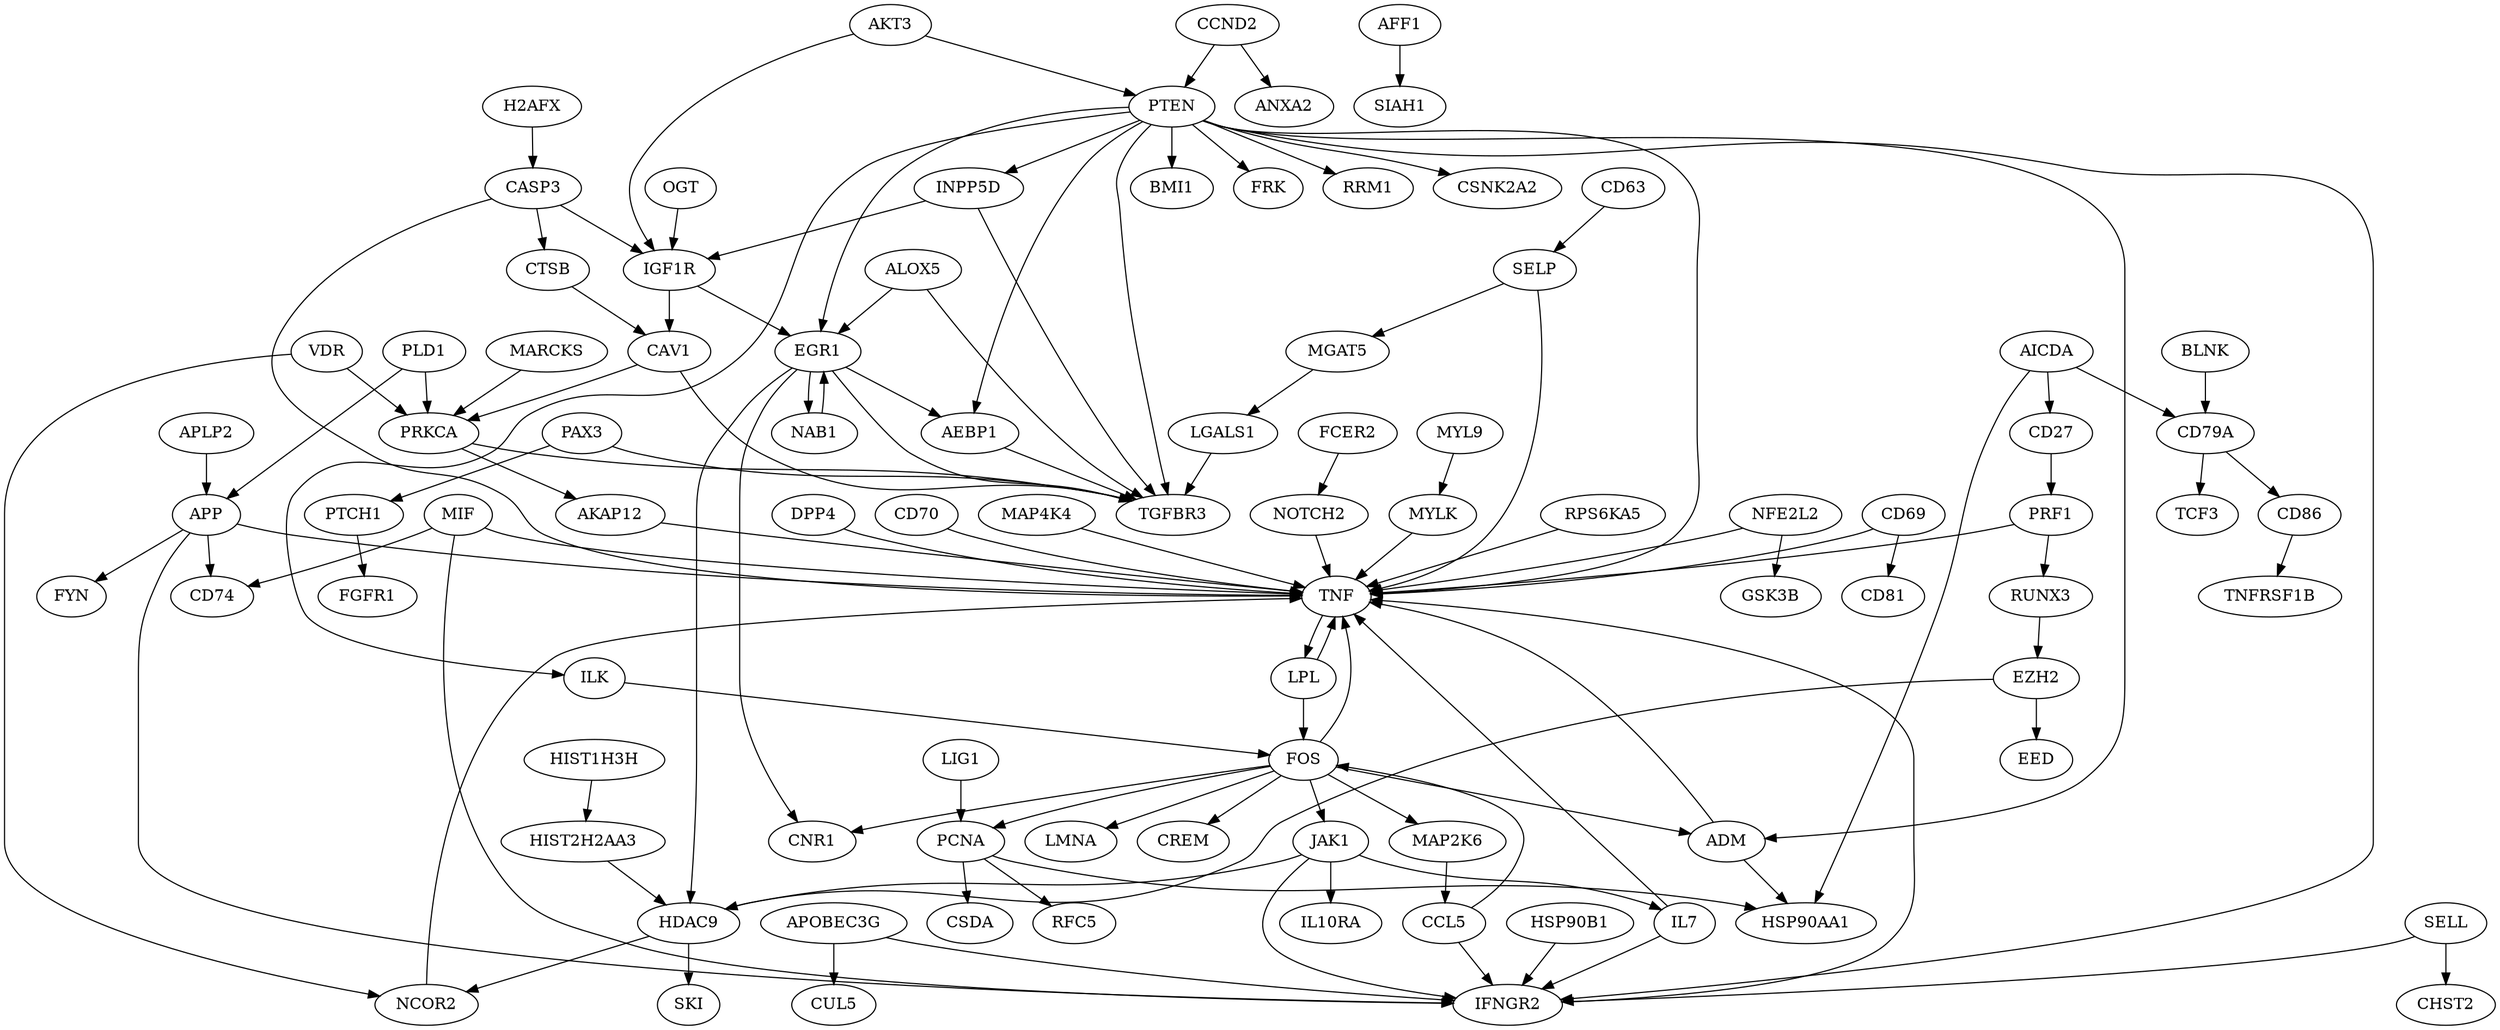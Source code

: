 digraph {
	graph [bb="0,0,2037,900"];
	node [label="\N"];
	PLD1	[height=0.5,
		pos="919,594",
		width=1.011];
	PRKCA	[height=0.5,
		pos="299,522",
		width=1.2277];
	PLD1 -> PRKCA	[pos="e,340.9,527.73 883.89,589.04 780.09,577.32 474.27,542.79 351.19,528.89"];
	APP	[height=0.5,
		pos="1601,450",
		width=0.83048];
	PLD1 -> APP	[pos="e,1578.2,461.92 954.16,588.92 1052.1,576.96 1335.9,538.33 1562,468 1564.3,467.3 1566.6,466.5 1568.9,465.65"];
	TGFBR3	[height=0.5,
		pos="445,450",
		width=1.3902];
	PRKCA -> TGFBR3	[pos="e,416.16,464.83 326.46,507.83 349.17,496.95 381.66,481.37 406.89,469.27"];
	AKAP12	[height=0.5,
		pos="329,450",
		width=1.336];
	PRKCA -> AKAP12	[pos="e,321.6,468.28 306.26,504.05 309.68,496.09 313.82,486.41 317.64,477.51"];
	TNF	[height=0.5,
		pos="1086,378",
		width=0.84854];
	APP -> TNF	[pos="e,1113.6,385.71 1578.7,437.85 1573.4,435.57 1567.6,433.43 1562,432 1390.8,388.13 1340.7,422.41 1166,396 1152,393.89 1136.8,390.84 \
1123.4,387.91"];
	CD74	[height=0.5,
		pos="1635,378",
		width=1.011];
	APP -> CD74	[pos="e,1626.8,395.96 1609.1,432.41 1613,424.25 1617.9,414.22 1622.3,405.07"];
	IFNGR2	[height=0.5,
		pos="1439,18",
		width=1.336];
	APP -> IFNGR2	[pos="e,1484,24.367 1596.5,431.95 1594.1,421.63 1591.2,408.15 1590,396 1588.4,380.08 1588.4,375.92 1590,360 1603.2,230.6 1721.5,174.94 \
1642,72 1624,48.71 1547.9,33.706 1494.1,25.806"];
	FYN	[height=0.5,
		pos="1512,378",
		width=0.84854];
	APP -> FYN	[pos="e,1529.5,392.8 1583.4,435.17 1570.4,424.91 1552.4,410.77 1537.7,399.24"];
	PTCH1	[height=0.5,
		pos="181,450",
		width=1.2096];
	FGFR1	[height=0.5,
		pos="181,378",
		width=1.2096];
	PTCH1 -> FGFR1	[pos="e,181,396.1 181,431.7 181,423.98 181,414.71 181,406.11"];
	TCF3	[height=0.5,
		pos="1884,450",
		width=0.99297];
	NFE2L2	[height=0.5,
		pos="1322,450",
		width=1.3721];
	NFE2L2 -> TNF	[pos="e,1112.7,386.91 1284.9,437.99 1240.4,424.8 1166.5,402.88 1122.4,389.8"];
	GSK3B	[height=0.5,
		pos="1219,378",
		width=1.2277];
	NFE2L2 -> GSK3B	[pos="e,1241,393.92 1299.7,433.81 1285,423.84 1265.6,410.66 1249.5,399.73"];
	LPL	[height=0.5,
		pos="1025,306",
		width=0.79437];
	TNF -> LPL	[pos="e,1033.4,323.26 1068.4,363.17 1059.3,354.12 1048.5,342.03 1039.8,331.39"];
	LIG1	[height=0.5,
		pos="1239,234",
		width=0.92075];
	PCNA	[height=0.5,
		pos="1239,162",
		width=1.0652];
	LIG1 -> PCNA	[pos="e,1239,180.1 1239,215.7 1239,207.98 1239,198.71 1239,190.11"];
	HSP90AA1	[height=0.5,
		pos="1571,90",
		width=1.7151];
	PCNA -> HSP90AA1	[pos="e,1522.5,101.23 1273.3,153.77 1329.8,141.85 1443.2,117.94 1512.6,103.31"];
	CSDA	[height=0.5,
		pos="1285,90",
		width=1.0471];
	PCNA -> CSDA	[pos="e,1274.2,107.47 1249.9,144.41 1255.5,135.95 1262.3,125.49 1268.5,116.08"];
	RFC5	[height=0.5,
		pos="1193,90",
		width=1.011];
	PCNA -> RFC5	[pos="e,1203.8,107.47 1228.1,144.41 1222.5,135.95 1215.7,125.49 1209.5,116.08"];
	APOBEC3G	[height=0.5,
		pos="766,90",
		width=1.7873];
	APOBEC3G -> IFNGR2	[pos="e,1391.4,20.987 811.99,77.403 821.22,75.368 830.89,73.443 840,72 1037.1,40.794 1273.8,26.642 1381.1,21.473"];
	CUL5	[height=0.5,
		pos="766,18",
		width=1.0291];
	APOBEC3G -> CUL5	[pos="e,766,36.104 766,71.697 766,63.983 766,54.712 766,46.112"];
	IFNGR2 -> TNF	[pos="e,1112,368.41 1450,35.752 1460.6,54.166 1473.4,84.282 1462,108 1392.1,252.9 1201.2,335.8 1121.6,364.96"];
	SELL	[height=0.5,
		pos="1881,90",
		width=0.99297];
	SELL -> IFNGR2	[pos="e,1485.7,22.376 1853.2,78.501 1846.1,76.085 1838.3,73.722 1831,72 1713.7,44.399 1573,29.733 1496.1,23.239"];
	CHST2	[height=0.5,
		pos="1881,18",
		width=1.2096];
	SELL -> CHST2	[pos="e,1881,36.104 1881,71.697 1881,63.983 1881,54.712 1881,46.112"];
	RUNX3	[height=0.5,
		pos="1418,378",
		width=1.2638];
	EZH2	[height=0.5,
		pos="1519,306",
		width=1.0471];
	RUNX3 -> EZH2	[pos="e,1498.5,321.21 1439.9,361.81 1454.6,351.63 1474.1,338.12 1490.1,327.06"];
	HDAC9	[height=0.5,
		pos="448,90",
		width=1.2457];
	EZH2 -> HDAC9	[pos="e,491.95,93.75 1482.2,301.58 1421.8,295.37 1298.2,280.22 1197,252 1114,228.87 1089.6,226.46 1017,180 997.41,167.46 1000.2,153.68 \
979,144 936.34,124.49 628.75,102.67 502.19,94.414"];
	EED	[height=0.5,
		pos="1519,234",
		width=0.88464];
	EZH2 -> EED	[pos="e,1519,252.1 1519,287.7 1519,279.98 1519,270.71 1519,262.11"];
	HIST1H3H	[height=0.5,
		pos="438,234",
		width=1.7151];
	HIST2H2AA3	[height=0.5,
		pos="448,162",
		width=2.004];
	HIST1H3H -> HIST2H2AA3	[pos="e,445.56,180.1 440.47,215.7 441.57,207.98 442.9,198.71 444.13,190.11"];
	HIST2H2AA3 -> HDAC9	[pos="e,448,108.1 448,143.7 448,135.98 448,126.71 448,118.11"];
	LMNA	[height=0.5,
		pos="673,162",
		width=1.1193];
	NCOR2	[height=0.5,
		pos="348,18",
		width=1.2638];
	NCOR2 -> TNF	[pos="e,1055.4,376.5 343.29,35.977 332.64,78.404 311.73,190.08 367,252 458.07,354.03 906.82,372.87 1045.3,376.27"];
	H2AFX	[height=0.5,
		pos="171,810",
		width=1.2096];
	CASP3	[height=0.5,
		pos="172,738",
		width=1.1735];
	H2AFX -> CASP3	[pos="e,171.76,756.1 171.25,791.7 171.36,783.98 171.49,774.71 171.61,766.11"];
	CASP3 -> TNF	[pos="e,1055.4,379.77 155.18,721.12 127.41,692.88 76.731,631.64 95,576 107.4,538.25 116.76,528.56 148,504 180.57,478.39 199.28,490.62 \
234,468 253.49,455.3 250.68,441.31 272,432 343.21,400.91 890.53,384.17 1045.3,380.03"];
	CTSB	[height=0.5,
		pos="209,666",
		width=1.011];
	CASP3 -> CTSB	[pos="e,200.13,683.79 180.96,720.05 185.27,711.89 190.55,701.91 195.35,692.82"];
	IGF1R	[height=0.5,
		pos="321,666",
		width=1.1193];
	CASP3 -> IGF1R	[pos="e,294.35,679.52 199.33,724.16 223.42,712.84 258.7,696.27 285.07,683.88"];
	IL7	[height=0.5,
		pos="1112,90",
		width=0.75];
	IL7 -> TNF	[pos="e,1087.5,359.97 1110.4,108.31 1106.1,156.31 1093.8,291.44 1088.5,349.7"];
	IL7 -> IFNGR2	[pos="e,1393.2,23.595 1132.6,78.163 1137.5,75.87 1142.9,73.648 1148,72 1227.6,46.455 1323.6,31.97 1382.9,24.807"];
	ILK	[height=0.5,
		pos="768,306",
		width=0.75];
	FOS	[height=0.5,
		pos="919,234",
		width=0.84854];
	ILK -> FOS	[pos="e,895.42,245.93 789.63,294.97 814.84,283.29 856.75,263.86 886.02,250.29"];
	FOS -> TNF	[pos="e,1086.1,359.73 946.53,241.87 983.69,251.66 1047.1,270.42 1063,288 1078.2,304.77 1083.6,330.26 1085.4,349.67"];
	FOS -> PCNA	[pos="e,1204.9,170.47 947.12,226.85 1003,214.63 1128.2,187.23 1195.1,172.61"];
	FOS -> LMNA	[pos="e,703.57,173.74 891.25,226.09 853.13,216.46 782.51,198.14 723,180 719.84,179.04 716.58,178.01 713.32,176.95"];
	MAP2K6	[height=0.5,
		pos="919,162",
		width=1.4263];
	FOS -> MAP2K6	[pos="e,919,180.1 919,215.7 919,207.98 919,198.71 919,190.11"];
	CNR1	[height=0.5,
		pos="576,162",
		width=1.0652];
	FOS -> CNR1	[pos="e,604.7,174.02 889.34,229.3 835.78,222.25 719.57,205.33 624,180 620.84,179.16 617.59,178.21 614.34,177.2"];
	ADM	[height=0.5,
		pos="1536,162",
		width=0.93881];
	FOS -> ADM	[pos="e,1503.2,166.72 948.76,229.62 1049.1,218.24 1375.4,181.22 1493.1,167.86"];
	JAK1	[height=0.5,
		pos="1059,162",
		width=0.92075];
	FOS -> JAK1	[pos="e,1035.2,174.92 941.49,221.75 964.35,210.33 1000,192.5 1026,179.48"];
	CREM	[height=0.5,
		pos="772,162",
		width=1.1193];
	FOS -> CREM	[pos="e,798.54,175.64 896.03,222.06 872.41,210.81 835.3,193.14 807.82,180.06"];
	ANXA2	[height=0.5,
		pos="714,810",
		width=1.2096];
	TNFRSF1B	[height=0.5,
		pos="1974,378",
		width=1.7512];
	CCL5	[height=0.5,
		pos="885,90",
		width=1.011];
	CCL5 -> IFNGR2	[pos="e,1390.9,19.902 911.77,77.599 917.69,75.445 923.99,73.424 930,72 1090.4,34.032 1285.6,23.26 1380.9,20.206"];
	CCL5 -> FOS	[pos="e,897.83,220.94 873.55,107.23 862.21,125.45 848.02,155.64 859,180 865.39,194.17 877.65,206.08 889.43,214.99"];
	BMI1	[height=0.5,
		pos="615,738",
		width=1.011];
	MAP2K6 -> CCL5	[pos="e,893.15,107.79 910.77,144.05 906.8,135.89 901.96,125.91 897.54,116.82"];
	CD27	[height=0.5,
		pos="1517,522",
		width=1.011];
	PRF1	[height=0.5,
		pos="1517,450",
		width=1.011];
	CD27 -> PRF1	[pos="e,1517,468.1 1517,503.7 1517,495.98 1517,486.71 1517,478.11"];
	PRF1 -> TNF	[pos="e,1114,385.61 1490.1,437.85 1483.9,435.62 1477.3,433.51 1471,432 1338.3,400.12 1300.7,418.21 1166,396 1152.2,393.72 1137.1,390.66 \
1123.8,387.77"];
	PRF1 -> RUNX3	[pos="e,1439.4,394.11 1497,434.83 1482.9,424.86 1463.7,411.33 1447.8,400.09"];
	CCND2	[height=0.5,
		pos="714,882",
		width=1.2638];
	CCND2 -> ANXA2	[pos="e,714,828.1 714,863.7 714,855.98 714,846.71 714,838.11"];
	PTEN	[height=0.5,
		pos="615,810",
		width=1.0471];
	CCND2 -> PTEN	[pos="e,635.42,825.44 692.52,865.81 678.22,855.7 659.27,842.3 643.69,831.28"];
	PTEN -> TNF	[pos="e,1055.3,378.3 642.89,797.49 648.79,795.4 655.04,793.43 661,792 727.8,775.98 922.35,807.32 968,756 978.63,744.05 973.98,734.84 968,\
720 955.54,689.1 786.07,524.75 760,504 735.67,484.63 715.32,495.06 700,468 692.12,454.08 689.48,444.06 700,432 744.48,381 955.21,\
377.34 1045.2,378.18"];
	PTEN -> IFNGR2	[pos="e,1485.7,22.889 642.34,797.38 648.38,795.24 654.83,793.28 661,792 949.97,732.18 1030.9,790.28 1324,756 1545.1,730.14 1817,889.65 \
1817,667 1817,667 1817,667 1817,161 1817,93.163 1755.1,99.297 1693,72 1628.8,43.791 1548.8,30.293 1495.9,24.044"];
	PTEN -> ILK	[pos="e,740.93,306.81 577.14,808.32 475.88,805.98 201.05,796.02 121,756 72.621,731.82 38,721.09 38,667 38,667 38,667 38,449 38,392.74 \
76.895,383.51 128,360 236.4,310.13 610.93,306.6 730.79,306.79"];
	PTEN -> BMI1	[pos="e,615,756.1 615,791.7 615,783.98 615,774.71 615,766.11"];
	FRK	[height=0.5,
		pos="700,738",
		width=0.84854];
	PTEN -> FRK	[pos="e,682.87,753.11 633.03,794.15 645.21,784.12 661.47,770.73 674.92,759.65"];
	EGR1	[height=0.5,
		pos="513,594",
		width=1.0471];
	PTEN -> EGR1	[pos="e,511.3,612.03 587.46,797.41 570.12,788.63 548.85,774.85 537,756 511.09,714.76 509.19,656.08 510.71,622.13"];
	PTEN -> TGFBR3	[pos="e,444.03,468.23 584.52,798.96 563.25,790.54 535.61,776.54 518,756 447.93,674.25 442.55,536.8 443.74,478.49"];
	AEBP1	[height=0.5,
		pos="688,522",
		width=1.1916];
	PTEN -> AEBP1	[pos="e,673.8,539.45 596.96,793.83 586.93,784.17 575.41,770.73 570,756 564.48,740.98 565.73,735.42 570,720 588.99,651.34 638.95,582.56 \
667.4,547.27"];
	PTEN -> ADM	[pos="e,1552.1,177.97 642.34,797.41 648.39,795.27 654.83,793.3 661,792 918.08,737.89 997.91,826.43 1251,756 1450.6,700.47 1506.2,674.17 \
1664,540 1704.9,505.24 1730.9,484.09 1718,432 1691.9,326.67 1602.2,227.69 1559.3,185.03"];
	INPP5D	[height=0.5,
		pos="399,738",
		width=1.336];
	PTEN -> INPP5D	[pos="e,434.35,750.46 584.51,799.12 547.91,787.26 486.2,767.26 444.08,753.61"];
	RRM1	[height=0.5,
		pos="788,738",
		width=1.1013];
	PTEN -> RRM1	[pos="e,759.41,750.57 642.8,797.75 671.79,786.02 717.46,767.54 749.82,754.45"];
	CSNK2A2	[height=0.5,
		pos="902,738",
		width=1.5707];
	PTEN -> CSNK2A2	[pos="e,860.47,750.22 642.99,797.88 648.89,795.76 655.11,793.68 661,792 737.78,770.1 759.24,774.11 837,756 841.4,754.98 845.96,753.87 \
850.52,752.74"];
	SKI	[height=0.5,
		pos="448,18",
		width=0.75827];
	EGR1 -> CNR1	[pos="e,568.85,179.85 514.98,575.98 517.89,549.36 523,496.23 523,451 523,451 523,451 523,377 523,307.64 549.56,229.24 565.08,189.35"];
	EGR1 -> TGFBR3	[pos="e,453.06,467.82 504.93,576.15 493.17,551.6 471.23,505.77 457.41,476.91"];
	EGR1 -> AEBP1	[pos="e,657.9,535.04 541.12,581.75 570.1,570.16 615.54,551.98 648.2,538.92"];
	NAB1	[height=0.5,
		pos="589,522",
		width=1.0471];
	EGR1 -> NAB1	[pos="e,567.97,537.25 524.83,576.76 534.37,566.96 547.91,554.36 560.16,543.83"];
	EGR1 -> HDAC9	[pos="e,402.98,90.114 477.35,588.08 386.12,575.46 151.1,542.73 148,540 137,530.32 109,380.43 109,379 109,379 109,379 109,233 109,111.41 \
296.83,92.154 392.86,90.256"];
	AEBP1 -> TGFBR3	[pos="e,484.29,461.34 655.62,510.16 649.14,508.06 642.36,505.92 636,504 588.07,489.52 532.92,474.38 494.25,464.01"];
	NAB1 -> EGR1	[pos="e,533.93,578.83 577.06,539.35 567.49,549.17 553.96,561.76 541.73,572.28"];
	HDAC9 -> NCOR2	[pos="e,369.31,33.919 426.3,73.811 412.05,63.836 393.23,50.661 377.61,39.728"];
	HDAC9 -> SKI	[pos="e,448,36.104 448,71.697 448,63.983 448,54.712 448,46.112"];
	ADM -> TNF	[pos="e,1114,370.52 1516.9,177.12 1504.6,186.97 1488.9,200.99 1478,216 1447,258.65 1471.3,292.5 1429,324 1381.7,359.25 1224.1,349.86 1166,\
360 1152.2,362.41 1137.1,365.49 1123.8,368.37"];
	ADM -> HSP90AA1	[pos="e,1562.5,107.96 1544.3,144.41 1548.4,136.25 1553.4,126.22 1558,117.07"];
	JAK1 -> IFNGR2	[pos="e,1390.9,19.348 1056.9,143.88 1055.5,123.67 1056.7,90.491 1076,72 1118.6,31.238 1289.4,21.714 1380.7,19.565"];
	JAK1 -> IL7	[pos="e,1100.4,106.34 1071,145.12 1077.9,136.04 1086.6,124.49 1094.3,114.39"];
	JAK1 -> HDAC9	[pos="e,491.65,94.461 1033.5,150.45 1026.6,147.97 1019.1,145.59 1012,144 963,133.02 633.26,105.83 501.88,95.281"];
	IL10RA	[height=0.5,
		pos="984,90",
		width=1.2457];
	JAK1 -> IL10RA	[pos="e,1000.9,106.8 1043.1,146.15 1033,136.76 1019.8,124.44 1008.4,113.82"];
	RPS6KA5	[height=0.5,
		pos="764,450",
		width=1.5346];
	RPS6KA5 -> TNF	[pos="e,1057.4,384.4 805.18,437.88 813.07,435.85 821.28,433.81 829,432 906.03,414 996.81,396.03 1047.2,386.34"];
	AFF1	[height=0.5,
		pos="816,882",
		width=0.99297];
	SIAH1	[height=0.5,
		pos="816,810",
		width=1.1193];
	AFF1 -> SIAH1	[pos="e,816,828.1 816,863.7 816,855.98 816,846.71 816,838.11"];
	FCER2	[height=0.5,
		pos="983,522",
		width=1.2096];
	NOTCH2	[height=0.5,
		pos="980,450",
		width=1.4443];
	FCER2 -> NOTCH2	[pos="e,980.73,468.1 982.26,503.7 981.93,495.98 981.53,486.71 981.16,478.11"];
	NOTCH2 -> TNF	[pos="e,1066.3,392.04 1003,433.81 1019.1,423.2 1040.6,408.96 1057.8,397.65"];
	LPL -> TNF	[pos="e,1077.4,360.41 1042.4,320.65 1051.4,329.63 1062.2,341.64 1070.9,352.27"];
	LPL -> FOS	[pos="e,938.5,247.88 1006,292.49 989.6,281.62 965.56,265.75 946.91,253.43"];
	MYLK	[height=0.5,
		pos="1088,450",
		width=1.0652];
	MYLK -> TNF	[pos="e,1086.5,396.1 1087.5,431.7 1087.3,423.98 1087,414.71 1086.8,406.11"];
	CD81	[height=0.5,
		pos="1318,378",
		width=1.011];
	SELP	[height=0.5,
		pos="1206,666",
		width=1.011];
	SELP -> TNF	[pos="e,1114,385.62 1214.1,648.2 1232.6,607.12 1273,499.98 1226,432 1214.1,414.7 1161.3,398.1 1124.1,388.22"];
	MGAT5	[height=0.5,
		pos="1167,594",
		width=1.2638];
	SELP -> MGAT5	[pos="e,1176.4,611.96 1196.8,648.41 1192.2,640.16 1186.5,630.01 1181.4,620.78"];
	LGALS1	[height=0.5,
		pos="873,522",
		width=1.336];
	MGAT5 -> LGALS1	[pos="e,908.77,534.08 1127.4,585.02 1080.2,575.31 998.95,557.97 930,540 926.23,539.02 922.33,537.96 918.43,536.86"];
	CD79A	[height=0.5,
		pos="1888,522",
		width=1.1916];
	CD79A -> TCF3	[pos="e,1885,468.1 1887,503.7 1886.6,495.98 1886,486.71 1885.5,478.11"];
	CD86	[height=0.5,
		pos="1974,450",
		width=1.011];
	CD79A -> CD86	[pos="e,1955.9,465.77 1907.1,505.46 1919.1,495.66 1934.9,482.86 1948,472.14"];
	CD86 -> TNFRSF1B	[pos="e,1974,396.1 1974,431.7 1974,423.98 1974,414.71 1974,406.11"];
	CAV1	[height=0.5,
		pos="345,594",
		width=1.011];
	CTSB -> CAV1	[pos="e,320.44,607.64 233.31,652.49 255.03,641.31 287.06,624.82 311.26,612.37"];
	CAV1 -> PRKCA	[pos="e,309.93,539.63 334.33,576.76 328.72,568.23 321.73,557.58 315.44,548.02"];
	CAV1 -> TGFBR3	[pos="e,427.67,467.25 352.89,576.19 361.91,557.72 377.68,527.56 395,504 402.54,493.75 411.86,483.38 420.42,474.56"];
	AICDA	[height=0.5,
		pos="1748,594",
		width=1.1374];
	AICDA -> HSP90AA1	[pos="e,1587.5,107.65 1751.7,575.84 1759.4,536.58 1774.6,437.61 1751,360 1720,257.8 1635.8,159.06 1594.5,114.99"];
	AICDA -> CD27	[pos="e,1545,533.97 1713.5,584.08 1675.9,574.18 1614.3,557.29 1562,540 1559.6,539.2 1557.1,538.34 1554.6,537.46"];
	AICDA -> CD79A	[pos="e,1861.2,536.41 1774,580 1796,568.99 1827.8,553.1 1852.2,540.89"];
	MYL9	[height=0.5,
		pos="1088,522",
		width=1.0471];
	MYL9 -> MYLK	[pos="e,1088,468.1 1088,503.7 1088,495.98 1088,486.71 1088,478.11"];
	LGALS1 -> TGFBR3	[pos="e,488.91,458.88 830.2,513.59 812.5,510.56 791.77,507.06 773,504 670.45,487.29 644.51,484.97 542,468 528.02,465.69 512.92,463.09 \
498.9,460.63"];
	OGT	[height=0.5,
		pos="302,738",
		width=0.86659];
	OGT -> IGF1R	[pos="e,316.31,684.28 306.6,720.05 308.71,712.26 311.28,702.82 313.65,694.08"];
	IGF1R -> EGR1	[pos="e,483.98,605.58 351.42,653.91 384.67,641.79 438.02,622.34 474.24,609.13"];
	IGF1R -> CAV1	[pos="e,339.24,611.79 326.81,648.05 329.55,640.06 332.89,630.33 335.95,621.4"];
	DPP4	[height=0.5,
		pos="874,450",
		width=1.011];
	DPP4 -> TNF	[pos="e,1059.2,387.01 902,438.16 907.61,436.06 913.48,433.92 919,432 963.53,416.54 1015.3,400.37 1049.3,390.02"];
	BLNK	[height=0.5,
		pos="1888,594",
		width=1.0652];
	BLNK -> CD79A	[pos="e,1888,540.1 1888,575.7 1888,567.98 1888,558.71 1888,550.11"];
	INPP5D -> TGFBR3	[pos="e,440.77,468.12 401.02,719.97 405.71,681.38 418.06,584.38 433,504 434.58,495.52 436.56,486.34 438.45,478.04"];
	INPP5D -> IGF1R	[pos="e,338.09,682.34 381.3,721.12 370.78,711.68 357.28,699.56 345.72,689.19"];
	AKT3	[height=0.5,
		pos="429,882",
		width=0.99297];
	AKT3 -> PTEN	[pos="e,586.35,821.78 456.85,870.52 488.71,858.53 541.09,838.82 576.76,825.39"];
	AKT3 -> IGF1R	[pos="e,297.79,680.79 401.95,870.19 362.68,852.83 291.34,814.62 262,756 254.84,741.69 255.48,734.61 262,720 267.85,706.87 278.74,695.64 \
289.59,686.94"];
	CD70	[height=0.5,
		pos="1181,450",
		width=1.011];
	CD70 -> TNF	[pos="e,1104.4,392.54 1161.3,434.5 1147.2,424.09 1128,409.95 1112.5,398.55"];
	MARCKS	[height=0.5,
		pos="237,594",
		width=1.4804];
	MARCKS -> PRKCA	[pos="e,284.41,539.47 251.69,576.41 259.41,567.69 269.02,556.85 277.56,547.21"];
	HSP90B1	[height=0.5,
		pos="1397,90",
		width=1.5526];
	HSP90B1 -> IFNGR2	[pos="e,1428.9,35.789 1407.2,72.055 1412.1,63.801 1418.2,53.701 1423.7,44.538"];
	AKAP12 -> TNF	[pos="e,1055.3,378.99 363.68,437.37 370.98,435.29 378.69,433.35 386,432 633.34,386.3 936.82,379.84 1045.2,379.05"];
	VDR	[height=0.5,
		pos="135,594",
		width=0.86659];
	VDR -> PRKCA	[pos="e,269.56,535.57 159.55,582.52 186.19,571.15 229.1,552.84 260.29,539.52"];
	VDR -> NCOR2	[pos="e,307.74,26.56 111.79,581.96 73.194,561.8 0,515.12 0,451 0,451 0,451 0,161 0,97.426 201.61,48.363 297.92,28.553"];
	MIF	[height=0.5,
		pos="1679,450",
		width=0.83048];
	MIF -> TNF	[pos="e,1113.6,385.82 1656.8,437.79 1651.4,435.51 1645.6,433.39 1640,432 1435,381.08 1375.1,426.02 1166,396 1152,393.99 1136.8,390.97 \
1123.4,388.03"];
	MIF -> CD74	[pos="e,1645.5,395.63 1668.8,432.76 1663.5,424.32 1656.9,413.8 1650.9,404.31"];
	MIF -> IFNGR2	[pos="e,1484.3,24.46 1683,432.06 1688.8,405.55 1699,352.56 1699,307 1699,307 1699,307 1699,161 1699,118.81 1697.6,99.898 1666,72 1640.9,\
49.846 1553.3,34.18 1494.6,25.876"];
	CD63	[height=0.5,
		pos="1206,738",
		width=1.011];
	CD63 -> SELP	[pos="e,1206,684.1 1206,719.7 1206,711.98 1206,702.71 1206,694.11"];
	ALOX5	[height=0.5,
		pos="697,666",
		width=1.1735];
	ALOX5 -> EGR1	[pos="e,541.61,605.88 666.62,653.44 635.03,641.42 585.51,622.58 551.27,609.56"];
	ALOX5 -> TGFBR3	[pos="e,488.98,458.72 709.68,648.82 732.75,617.31 776.01,547.05 740,504 739.03,502.84 583.84,475.4 498.97,460.47"];
	MAP4K4	[height=0.5,
		pos="602,450",
		width=1.4263];
	MAP4K4 -> TNF	[pos="e,1055.8,381.46 640.65,438.01 649.28,435.81 658.41,433.66 667,432 804.58,405.42 970.24,388.99 1045.4,382.37"];
	PAX3	[height=0.5,
		pos="192,522",
		width=0.97491];
	PAX3 -> PTCH1	[pos="e,183.69,468.1 189.28,503.7 188.07,495.98 186.61,486.71 185.26,478.11"];
	PAX3 -> TGFBR3	[pos="e,407.28,462.04 220.78,511.63 228.91,509.07 237.78,506.35 246,504 307.77,486.35 324.02,484.9 386,468 389.77,466.97 393.67,465.89 \
397.58,464.79"];
	CD69	[height=0.5,
		pos="1426,450",
		width=1.011];
	CD69 -> TNF	[pos="e,1114.1,385.27 1398.5,437.9 1392.5,435.73 1386.1,433.62 1380,432 1286.8,407.17 1260.7,414.03 1166,396 1152.2,393.38 1137.2,390.25 \
1123.9,387.39"];
	CD69 -> CD81	[pos="e,1339.3,392.8 1404.7,435.17 1388.4,424.62 1365.8,409.97 1347.7,398.27"];
	APLP2	[height=0.5,
		pos="1613,522",
		width=1.1555];
	APLP2 -> APP	[pos="e,1603.9,468.1 1610,503.7 1608.7,495.98 1607.1,486.71 1605.6,478.11"];
}
